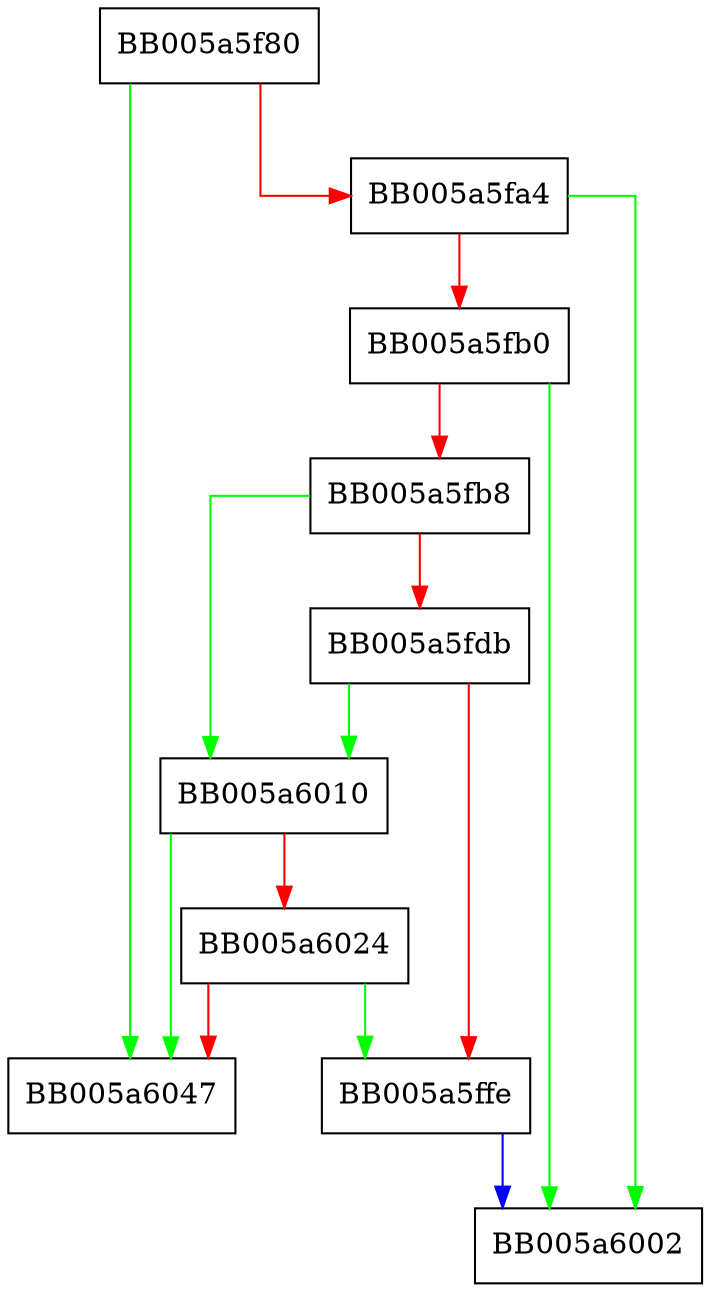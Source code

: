 digraph ERR_reason_error_string {
  node [shape="box"];
  graph [splines=ortho];
  BB005a5f80 -> BB005a6047 [color="green"];
  BB005a5f80 -> BB005a5fa4 [color="red"];
  BB005a5fa4 -> BB005a6002 [color="green"];
  BB005a5fa4 -> BB005a5fb0 [color="red"];
  BB005a5fb0 -> BB005a6002 [color="green"];
  BB005a5fb0 -> BB005a5fb8 [color="red"];
  BB005a5fb8 -> BB005a6010 [color="green"];
  BB005a5fb8 -> BB005a5fdb [color="red"];
  BB005a5fdb -> BB005a6010 [color="green"];
  BB005a5fdb -> BB005a5ffe [color="red"];
  BB005a5ffe -> BB005a6002 [color="blue"];
  BB005a6010 -> BB005a6047 [color="green"];
  BB005a6010 -> BB005a6024 [color="red"];
  BB005a6024 -> BB005a5ffe [color="green"];
  BB005a6024 -> BB005a6047 [color="red"];
}